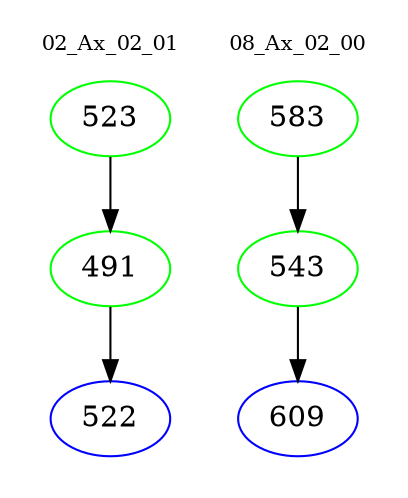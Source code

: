 digraph{
subgraph cluster_0 {
color = white
label = "02_Ax_02_01";
fontsize=10;
T0_523 [label="523", color="green"]
T0_523 -> T0_491 [color="black"]
T0_491 [label="491", color="green"]
T0_491 -> T0_522 [color="black"]
T0_522 [label="522", color="blue"]
}
subgraph cluster_1 {
color = white
label = "08_Ax_02_00";
fontsize=10;
T1_583 [label="583", color="green"]
T1_583 -> T1_543 [color="black"]
T1_543 [label="543", color="green"]
T1_543 -> T1_609 [color="black"]
T1_609 [label="609", color="blue"]
}
}
